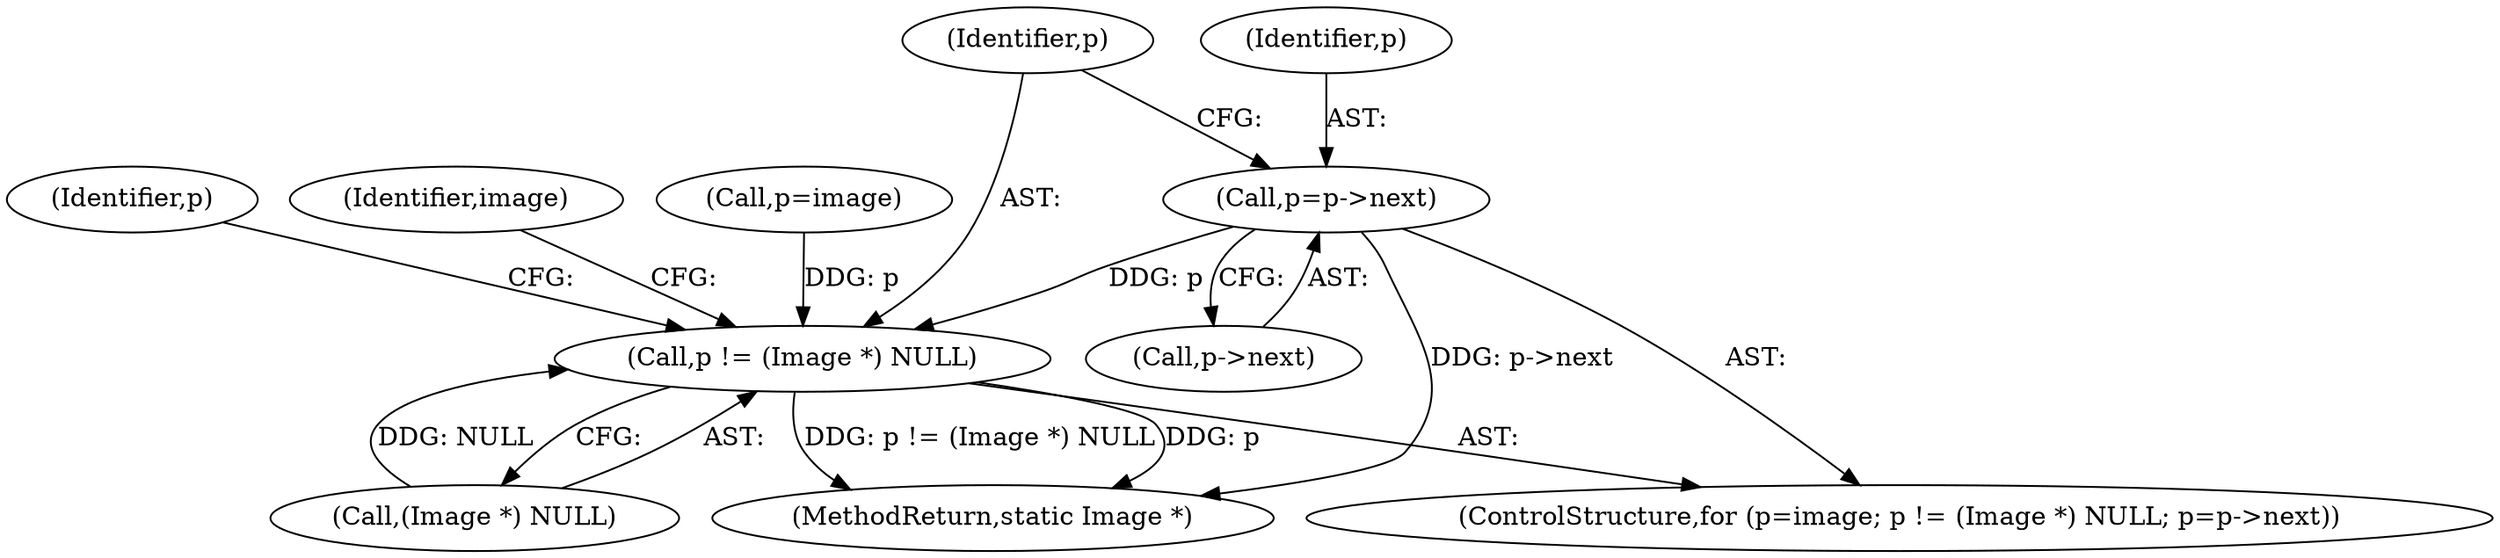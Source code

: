 digraph "0_ImageMagick_d9b2209a69ee90d8df81fb124eb66f593eb9f599_0@pointer" {
"1001890" [label="(Call,p=p->next)"];
"1001885" [label="(Call,p != (Image *) NULL)"];
"1001891" [label="(Identifier,p)"];
"1001881" [label="(ControlStructure,for (p=image; p != (Image *) NULL; p=p->next))"];
"1001890" [label="(Call,p=p->next)"];
"1001897" [label="(Identifier,p)"];
"1001905" [label="(Identifier,image)"];
"1001914" [label="(MethodReturn,static Image *)"];
"1001882" [label="(Call,p=image)"];
"1001887" [label="(Call,(Image *) NULL)"];
"1001885" [label="(Call,p != (Image *) NULL)"];
"1001886" [label="(Identifier,p)"];
"1001892" [label="(Call,p->next)"];
"1001890" -> "1001881"  [label="AST: "];
"1001890" -> "1001892"  [label="CFG: "];
"1001891" -> "1001890"  [label="AST: "];
"1001892" -> "1001890"  [label="AST: "];
"1001886" -> "1001890"  [label="CFG: "];
"1001890" -> "1001914"  [label="DDG: p->next"];
"1001890" -> "1001885"  [label="DDG: p"];
"1001885" -> "1001881"  [label="AST: "];
"1001885" -> "1001887"  [label="CFG: "];
"1001886" -> "1001885"  [label="AST: "];
"1001887" -> "1001885"  [label="AST: "];
"1001897" -> "1001885"  [label="CFG: "];
"1001905" -> "1001885"  [label="CFG: "];
"1001885" -> "1001914"  [label="DDG: p != (Image *) NULL"];
"1001885" -> "1001914"  [label="DDG: p"];
"1001882" -> "1001885"  [label="DDG: p"];
"1001887" -> "1001885"  [label="DDG: NULL"];
}
